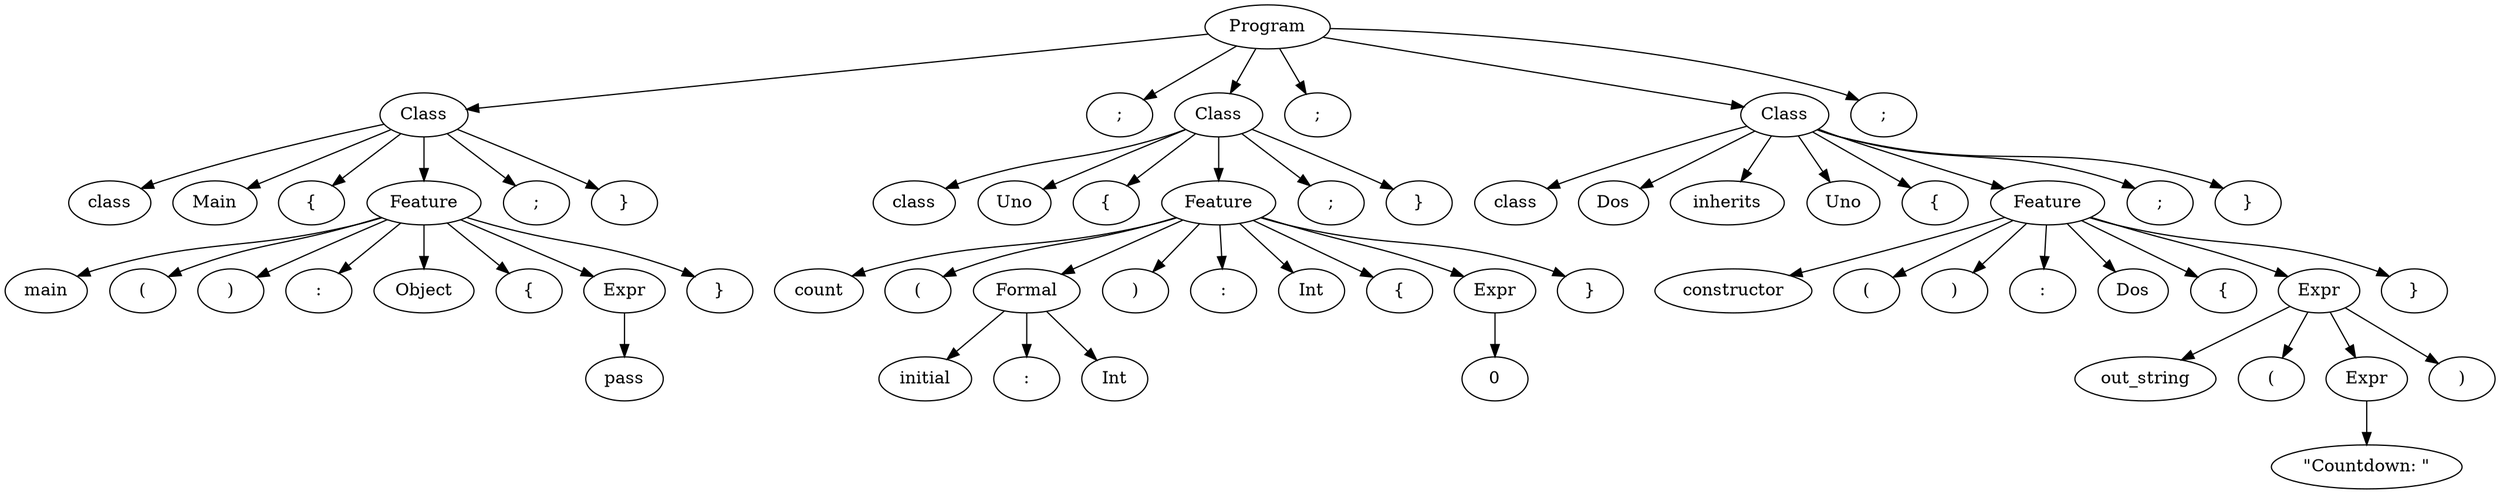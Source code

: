 digraph {
	0 [label=Program]
	0 -> 1
	1 [label=Class]
	1 -> 2
	2 [label=class]
	1 -> 3
	3 [label=Main]
	1 -> 4
	4 [label="{"]
	1 -> 5
	5 [label=Feature]
	5 -> 6
	6 [label=main]
	5 -> 7
	7 [label="("]
	5 -> 8
	8 [label=")"]
	5 -> 9
	9 [label=":"]
	5 -> 10
	10 [label=Object]
	5 -> 11
	11 [label="{"]
	5 -> 12
	12 [label=Expr]
	12 -> 13
	13 [label=pass]
	5 -> 14
	14 [label="}"]
	1 -> 15
	15 [label=";"]
	1 -> 16
	16 [label="}"]
	0 -> 17
	17 [label=";"]
	0 -> 18
	18 [label=Class]
	18 -> 19
	19 [label=class]
	18 -> 20
	20 [label=Uno]
	18 -> 21
	21 [label="{"]
	18 -> 22
	22 [label=Feature]
	22 -> 23
	23 [label=count]
	22 -> 24
	24 [label="("]
	22 -> 25
	25 [label=Formal]
	25 -> 26
	26 [label=initial]
	25 -> 27
	27 [label=":"]
	25 -> 28
	28 [label=Int]
	22 -> 29
	29 [label=")"]
	22 -> 30
	30 [label=":"]
	22 -> 31
	31 [label=Int]
	22 -> 32
	32 [label="{"]
	22 -> 33
	33 [label=Expr]
	33 -> 34
	34 [label=0]
	22 -> 35
	35 [label="}"]
	18 -> 36
	36 [label=";"]
	18 -> 37
	37 [label="}"]
	0 -> 38
	38 [label=";"]
	0 -> 39
	39 [label=Class]
	39 -> 40
	40 [label=class]
	39 -> 41
	41 [label=Dos]
	39 -> 42
	42 [label=inherits]
	39 -> 43
	43 [label=Uno]
	39 -> 44
	44 [label="{"]
	39 -> 45
	45 [label=Feature]
	45 -> 46
	46 [label=constructor]
	45 -> 47
	47 [label="("]
	45 -> 48
	48 [label=")"]
	45 -> 49
	49 [label=":"]
	45 -> 50
	50 [label=Dos]
	45 -> 51
	51 [label="{"]
	45 -> 52
	52 [label=Expr]
	52 -> 53
	53 [label=out_string]
	52 -> 54
	54 [label="("]
	52 -> 55
	55 [label=Expr]
	55 -> 56
	56 [label="\"Countdown: \""]
	52 -> 57
	57 [label=")"]
	45 -> 58
	58 [label="}"]
	39 -> 59
	59 [label=";"]
	39 -> 60
	60 [label="}"]
	0 -> 61
	61 [label=";"]
}
